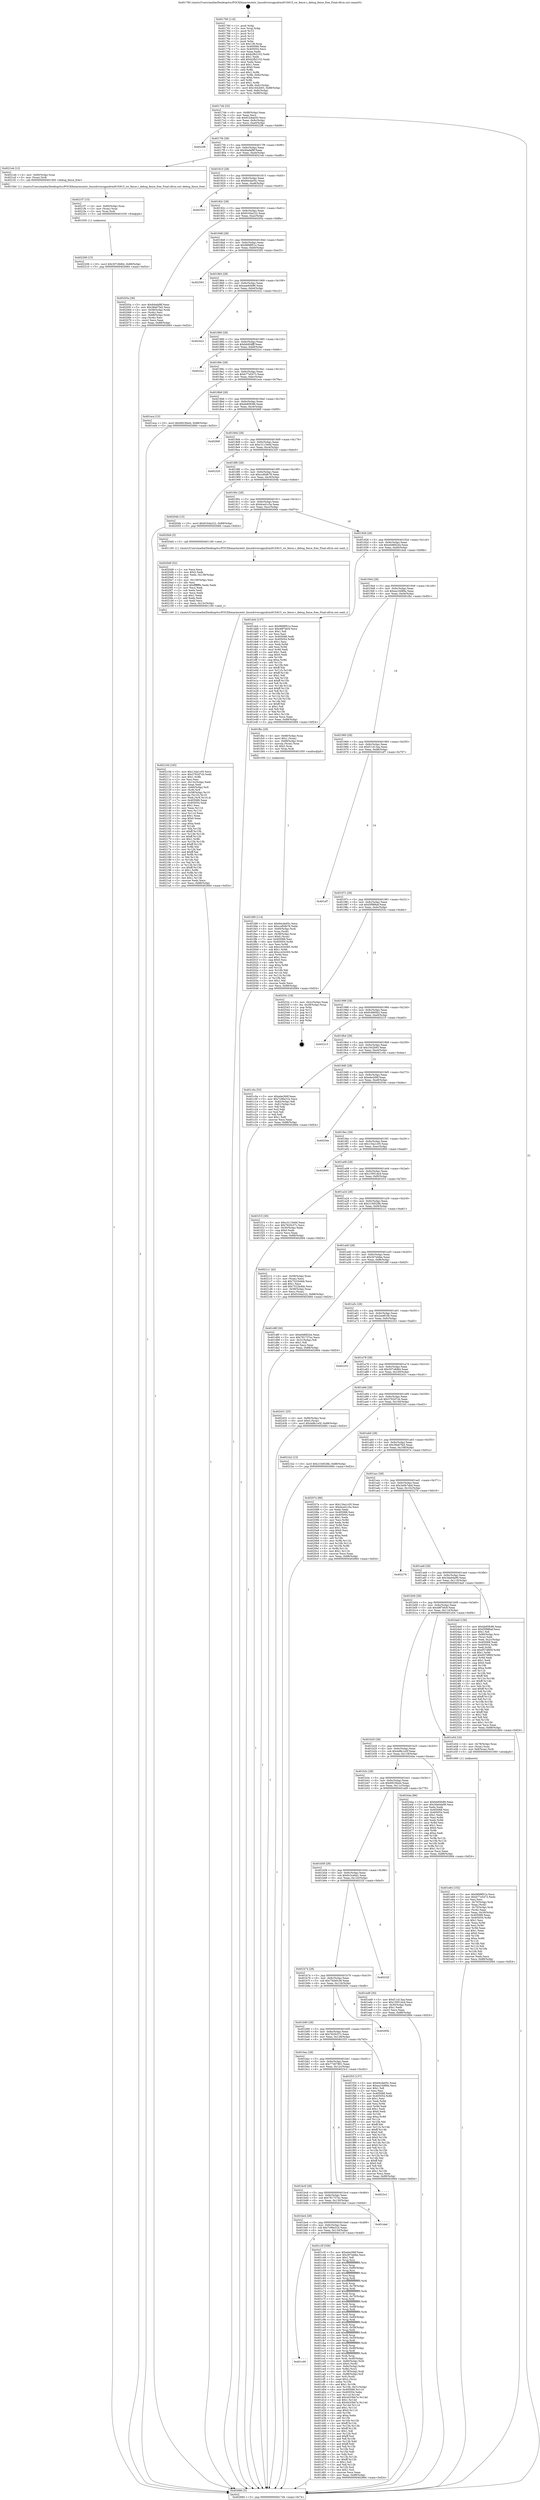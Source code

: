 digraph "0x401760" {
  label = "0x401760 (/mnt/c/Users/mathe/Desktop/tcc/POCII/binaries/extr_linuxdriversgpudrmi915i915_sw_fence.c_debug_fence_free_Final-ollvm.out::main(0))"
  labelloc = "t"
  node[shape=record]

  Entry [label="",width=0.3,height=0.3,shape=circle,fillcolor=black,style=filled]
  "0x4017d4" [label="{
     0x4017d4 [32]\l
     | [instrs]\l
     &nbsp;&nbsp;0x4017d4 \<+6\>: mov -0x88(%rbp),%eax\l
     &nbsp;&nbsp;0x4017da \<+2\>: mov %eax,%ecx\l
     &nbsp;&nbsp;0x4017dc \<+6\>: sub $0x81b4ab50,%ecx\l
     &nbsp;&nbsp;0x4017e2 \<+6\>: mov %eax,-0x9c(%rbp)\l
     &nbsp;&nbsp;0x4017e8 \<+6\>: mov %ecx,-0xa0(%rbp)\l
     &nbsp;&nbsp;0x4017ee \<+6\>: je 00000000004022f6 \<main+0xb96\>\l
  }"]
  "0x4022f6" [label="{
     0x4022f6\l
  }", style=dashed]
  "0x4017f4" [label="{
     0x4017f4 [28]\l
     | [instrs]\l
     &nbsp;&nbsp;0x4017f4 \<+5\>: jmp 00000000004017f9 \<main+0x99\>\l
     &nbsp;&nbsp;0x4017f9 \<+6\>: mov -0x9c(%rbp),%eax\l
     &nbsp;&nbsp;0x4017ff \<+5\>: sub $0x84afaf8f,%eax\l
     &nbsp;&nbsp;0x401804 \<+6\>: mov %eax,-0xa4(%rbp)\l
     &nbsp;&nbsp;0x40180a \<+6\>: je 00000000004021eb \<main+0xa8b\>\l
  }"]
  Exit [label="",width=0.3,height=0.3,shape=circle,fillcolor=black,style=filled,peripheries=2]
  "0x4021eb" [label="{
     0x4021eb [12]\l
     | [instrs]\l
     &nbsp;&nbsp;0x4021eb \<+4\>: mov -0x60(%rbp),%rax\l
     &nbsp;&nbsp;0x4021ef \<+3\>: mov (%rax),%rdi\l
     &nbsp;&nbsp;0x4021f2 \<+5\>: call 00000000004015b0 \<debug_fence_free\>\l
     | [calls]\l
     &nbsp;&nbsp;0x4015b0 \{1\} (/mnt/c/Users/mathe/Desktop/tcc/POCII/binaries/extr_linuxdriversgpudrmi915i915_sw_fence.c_debug_fence_free_Final-ollvm.out::debug_fence_free)\l
  }"]
  "0x401810" [label="{
     0x401810 [28]\l
     | [instrs]\l
     &nbsp;&nbsp;0x401810 \<+5\>: jmp 0000000000401815 \<main+0xb5\>\l
     &nbsp;&nbsp;0x401815 \<+6\>: mov -0x9c(%rbp),%eax\l
     &nbsp;&nbsp;0x40181b \<+5\>: sub $0x84cde05c,%eax\l
     &nbsp;&nbsp;0x401820 \<+6\>: mov %eax,-0xa8(%rbp)\l
     &nbsp;&nbsp;0x401826 \<+6\>: je 00000000004025c3 \<main+0xe63\>\l
  }"]
  "0x402206" [label="{
     0x402206 [15]\l
     | [instrs]\l
     &nbsp;&nbsp;0x402206 \<+10\>: movl $0x307c8d64,-0x88(%rbp)\l
     &nbsp;&nbsp;0x402210 \<+5\>: jmp 0000000000402684 \<main+0xf24\>\l
  }"]
  "0x4025c3" [label="{
     0x4025c3\l
  }", style=dashed]
  "0x40182c" [label="{
     0x40182c [28]\l
     | [instrs]\l
     &nbsp;&nbsp;0x40182c \<+5\>: jmp 0000000000401831 \<main+0xd1\>\l
     &nbsp;&nbsp;0x401831 \<+6\>: mov -0x9c(%rbp),%eax\l
     &nbsp;&nbsp;0x401837 \<+5\>: sub $0x9164a222,%eax\l
     &nbsp;&nbsp;0x40183c \<+6\>: mov %eax,-0xac(%rbp)\l
     &nbsp;&nbsp;0x401842 \<+6\>: je 000000000040205a \<main+0x8fa\>\l
  }"]
  "0x4021f7" [label="{
     0x4021f7 [15]\l
     | [instrs]\l
     &nbsp;&nbsp;0x4021f7 \<+4\>: mov -0x60(%rbp),%rax\l
     &nbsp;&nbsp;0x4021fb \<+3\>: mov (%rax),%rax\l
     &nbsp;&nbsp;0x4021fe \<+3\>: mov %rax,%rdi\l
     &nbsp;&nbsp;0x402201 \<+5\>: call 0000000000401030 \<free@plt\>\l
     | [calls]\l
     &nbsp;&nbsp;0x401030 \{1\} (unknown)\l
  }"]
  "0x40205a" [label="{
     0x40205a [36]\l
     | [instrs]\l
     &nbsp;&nbsp;0x40205a \<+5\>: mov $0x84afaf8f,%eax\l
     &nbsp;&nbsp;0x40205f \<+5\>: mov $0x38a67fa5,%ecx\l
     &nbsp;&nbsp;0x402064 \<+4\>: mov -0x58(%rbp),%rdx\l
     &nbsp;&nbsp;0x402068 \<+2\>: mov (%rdx),%esi\l
     &nbsp;&nbsp;0x40206a \<+4\>: mov -0x68(%rbp),%rdx\l
     &nbsp;&nbsp;0x40206e \<+2\>: cmp (%rdx),%esi\l
     &nbsp;&nbsp;0x402070 \<+3\>: cmovl %ecx,%eax\l
     &nbsp;&nbsp;0x402073 \<+6\>: mov %eax,-0x88(%rbp)\l
     &nbsp;&nbsp;0x402079 \<+5\>: jmp 0000000000402684 \<main+0xf24\>\l
  }"]
  "0x401848" [label="{
     0x401848 [28]\l
     | [instrs]\l
     &nbsp;&nbsp;0x401848 \<+5\>: jmp 000000000040184d \<main+0xed\>\l
     &nbsp;&nbsp;0x40184d \<+6\>: mov -0x9c(%rbp),%eax\l
     &nbsp;&nbsp;0x401853 \<+5\>: sub $0x9698f51e,%eax\l
     &nbsp;&nbsp;0x401858 \<+6\>: mov %eax,-0xb0(%rbp)\l
     &nbsp;&nbsp;0x40185e \<+6\>: je 0000000000402593 \<main+0xe33\>\l
  }"]
  "0x40210d" [label="{
     0x40210d [165]\l
     | [instrs]\l
     &nbsp;&nbsp;0x40210d \<+5\>: mov $0x134a1c05,%ecx\l
     &nbsp;&nbsp;0x402112 \<+5\>: mov $0x3762d7cb,%edx\l
     &nbsp;&nbsp;0x402117 \<+3\>: mov $0x1,%r8b\l
     &nbsp;&nbsp;0x40211a \<+2\>: xor %esi,%esi\l
     &nbsp;&nbsp;0x40211c \<+6\>: mov -0x13c(%rbp),%edi\l
     &nbsp;&nbsp;0x402122 \<+3\>: imul %eax,%edi\l
     &nbsp;&nbsp;0x402125 \<+4\>: mov -0x60(%rbp),%r9\l
     &nbsp;&nbsp;0x402129 \<+3\>: mov (%r9),%r9\l
     &nbsp;&nbsp;0x40212c \<+4\>: mov -0x58(%rbp),%r10\l
     &nbsp;&nbsp;0x402130 \<+3\>: movslq (%r10),%r10\l
     &nbsp;&nbsp;0x402133 \<+4\>: mov %edi,(%r9,%r10,4)\l
     &nbsp;&nbsp;0x402137 \<+7\>: mov 0x405068,%eax\l
     &nbsp;&nbsp;0x40213e \<+7\>: mov 0x405054,%edi\l
     &nbsp;&nbsp;0x402145 \<+3\>: sub $0x1,%esi\l
     &nbsp;&nbsp;0x402148 \<+3\>: mov %eax,%r11d\l
     &nbsp;&nbsp;0x40214b \<+3\>: add %esi,%r11d\l
     &nbsp;&nbsp;0x40214e \<+4\>: imul %r11d,%eax\l
     &nbsp;&nbsp;0x402152 \<+3\>: and $0x1,%eax\l
     &nbsp;&nbsp;0x402155 \<+3\>: cmp $0x0,%eax\l
     &nbsp;&nbsp;0x402158 \<+3\>: sete %bl\l
     &nbsp;&nbsp;0x40215b \<+3\>: cmp $0xa,%edi\l
     &nbsp;&nbsp;0x40215e \<+4\>: setl %r14b\l
     &nbsp;&nbsp;0x402162 \<+3\>: mov %bl,%r15b\l
     &nbsp;&nbsp;0x402165 \<+4\>: xor $0xff,%r15b\l
     &nbsp;&nbsp;0x402169 \<+3\>: mov %r14b,%r12b\l
     &nbsp;&nbsp;0x40216c \<+4\>: xor $0xff,%r12b\l
     &nbsp;&nbsp;0x402170 \<+4\>: xor $0x1,%r8b\l
     &nbsp;&nbsp;0x402174 \<+3\>: mov %r15b,%r13b\l
     &nbsp;&nbsp;0x402177 \<+4\>: and $0xff,%r13b\l
     &nbsp;&nbsp;0x40217b \<+3\>: and %r8b,%bl\l
     &nbsp;&nbsp;0x40217e \<+3\>: mov %r12b,%al\l
     &nbsp;&nbsp;0x402181 \<+2\>: and $0xff,%al\l
     &nbsp;&nbsp;0x402183 \<+3\>: and %r8b,%r14b\l
     &nbsp;&nbsp;0x402186 \<+3\>: or %bl,%r13b\l
     &nbsp;&nbsp;0x402189 \<+3\>: or %r14b,%al\l
     &nbsp;&nbsp;0x40218c \<+3\>: xor %al,%r13b\l
     &nbsp;&nbsp;0x40218f \<+3\>: or %r12b,%r15b\l
     &nbsp;&nbsp;0x402192 \<+4\>: xor $0xff,%r15b\l
     &nbsp;&nbsp;0x402196 \<+4\>: or $0x1,%r8b\l
     &nbsp;&nbsp;0x40219a \<+3\>: and %r8b,%r15b\l
     &nbsp;&nbsp;0x40219d \<+3\>: or %r15b,%r13b\l
     &nbsp;&nbsp;0x4021a0 \<+4\>: test $0x1,%r13b\l
     &nbsp;&nbsp;0x4021a4 \<+3\>: cmovne %edx,%ecx\l
     &nbsp;&nbsp;0x4021a7 \<+6\>: mov %ecx,-0x88(%rbp)\l
     &nbsp;&nbsp;0x4021ad \<+5\>: jmp 0000000000402684 \<main+0xf24\>\l
  }"]
  "0x402593" [label="{
     0x402593\l
  }", style=dashed]
  "0x401864" [label="{
     0x401864 [28]\l
     | [instrs]\l
     &nbsp;&nbsp;0x401864 \<+5\>: jmp 0000000000401869 \<main+0x109\>\l
     &nbsp;&nbsp;0x401869 \<+6\>: mov -0x9c(%rbp),%eax\l
     &nbsp;&nbsp;0x40186f \<+5\>: sub $0xaae9d496,%eax\l
     &nbsp;&nbsp;0x401874 \<+6\>: mov %eax,-0xb4(%rbp)\l
     &nbsp;&nbsp;0x40187a \<+6\>: je 0000000000402422 \<main+0xcc2\>\l
  }"]
  "0x4020d9" [label="{
     0x4020d9 [52]\l
     | [instrs]\l
     &nbsp;&nbsp;0x4020d9 \<+2\>: xor %ecx,%ecx\l
     &nbsp;&nbsp;0x4020db \<+5\>: mov $0x2,%edx\l
     &nbsp;&nbsp;0x4020e0 \<+6\>: mov %edx,-0x138(%rbp)\l
     &nbsp;&nbsp;0x4020e6 \<+1\>: cltd\l
     &nbsp;&nbsp;0x4020e7 \<+6\>: mov -0x138(%rbp),%esi\l
     &nbsp;&nbsp;0x4020ed \<+2\>: idiv %esi\l
     &nbsp;&nbsp;0x4020ef \<+6\>: imul $0xfffffffe,%edx,%edx\l
     &nbsp;&nbsp;0x4020f5 \<+2\>: mov %ecx,%edi\l
     &nbsp;&nbsp;0x4020f7 \<+2\>: sub %edx,%edi\l
     &nbsp;&nbsp;0x4020f9 \<+2\>: mov %ecx,%edx\l
     &nbsp;&nbsp;0x4020fb \<+3\>: sub $0x1,%edx\l
     &nbsp;&nbsp;0x4020fe \<+2\>: add %edx,%edi\l
     &nbsp;&nbsp;0x402100 \<+2\>: sub %edi,%ecx\l
     &nbsp;&nbsp;0x402102 \<+6\>: mov %ecx,-0x13c(%rbp)\l
     &nbsp;&nbsp;0x402108 \<+5\>: call 0000000000401160 \<next_i\>\l
     | [calls]\l
     &nbsp;&nbsp;0x401160 \{1\} (/mnt/c/Users/mathe/Desktop/tcc/POCII/binaries/extr_linuxdriversgpudrmi915i915_sw_fence.c_debug_fence_free_Final-ollvm.out::next_i)\l
  }"]
  "0x402422" [label="{
     0x402422\l
  }", style=dashed]
  "0x401880" [label="{
     0x401880 [28]\l
     | [instrs]\l
     &nbsp;&nbsp;0x401880 \<+5\>: jmp 0000000000401885 \<main+0x125\>\l
     &nbsp;&nbsp;0x401885 \<+6\>: mov -0x9c(%rbp),%eax\l
     &nbsp;&nbsp;0x40188b \<+5\>: sub $0xb6d04fff,%eax\l
     &nbsp;&nbsp;0x401890 \<+6\>: mov %eax,-0xb8(%rbp)\l
     &nbsp;&nbsp;0x401896 \<+6\>: je 00000000004022cc \<main+0xb6c\>\l
  }"]
  "0x401fd9" [label="{
     0x401fd9 [114]\l
     | [instrs]\l
     &nbsp;&nbsp;0x401fd9 \<+5\>: mov $0x84cde05c,%ecx\l
     &nbsp;&nbsp;0x401fde \<+5\>: mov $0xccd0db78,%edx\l
     &nbsp;&nbsp;0x401fe3 \<+4\>: mov -0x60(%rbp),%rdi\l
     &nbsp;&nbsp;0x401fe7 \<+3\>: mov %rax,(%rdi)\l
     &nbsp;&nbsp;0x401fea \<+4\>: mov -0x58(%rbp),%rax\l
     &nbsp;&nbsp;0x401fee \<+6\>: movl $0x0,(%rax)\l
     &nbsp;&nbsp;0x401ff4 \<+7\>: mov 0x405068,%esi\l
     &nbsp;&nbsp;0x401ffb \<+8\>: mov 0x405054,%r8d\l
     &nbsp;&nbsp;0x402003 \<+3\>: mov %esi,%r9d\l
     &nbsp;&nbsp;0x402006 \<+7\>: sub $0xcc434365,%r9d\l
     &nbsp;&nbsp;0x40200d \<+4\>: sub $0x1,%r9d\l
     &nbsp;&nbsp;0x402011 \<+7\>: add $0xcc434365,%r9d\l
     &nbsp;&nbsp;0x402018 \<+4\>: imul %r9d,%esi\l
     &nbsp;&nbsp;0x40201c \<+3\>: and $0x1,%esi\l
     &nbsp;&nbsp;0x40201f \<+3\>: cmp $0x0,%esi\l
     &nbsp;&nbsp;0x402022 \<+4\>: sete %r10b\l
     &nbsp;&nbsp;0x402026 \<+4\>: cmp $0xa,%r8d\l
     &nbsp;&nbsp;0x40202a \<+4\>: setl %r11b\l
     &nbsp;&nbsp;0x40202e \<+3\>: mov %r10b,%bl\l
     &nbsp;&nbsp;0x402031 \<+3\>: and %r11b,%bl\l
     &nbsp;&nbsp;0x402034 \<+3\>: xor %r11b,%r10b\l
     &nbsp;&nbsp;0x402037 \<+3\>: or %r10b,%bl\l
     &nbsp;&nbsp;0x40203a \<+3\>: test $0x1,%bl\l
     &nbsp;&nbsp;0x40203d \<+3\>: cmovne %edx,%ecx\l
     &nbsp;&nbsp;0x402040 \<+6\>: mov %ecx,-0x88(%rbp)\l
     &nbsp;&nbsp;0x402046 \<+5\>: jmp 0000000000402684 \<main+0xf24\>\l
  }"]
  "0x4022cc" [label="{
     0x4022cc\l
  }", style=dashed]
  "0x40189c" [label="{
     0x40189c [28]\l
     | [instrs]\l
     &nbsp;&nbsp;0x40189c \<+5\>: jmp 00000000004018a1 \<main+0x141\>\l
     &nbsp;&nbsp;0x4018a1 \<+6\>: mov -0x9c(%rbp),%eax\l
     &nbsp;&nbsp;0x4018a7 \<+5\>: sub $0xb77e5473,%eax\l
     &nbsp;&nbsp;0x4018ac \<+6\>: mov %eax,-0xbc(%rbp)\l
     &nbsp;&nbsp;0x4018b2 \<+6\>: je 0000000000401eca \<main+0x76a\>\l
  }"]
  "0x401e64" [label="{
     0x401e64 [102]\l
     | [instrs]\l
     &nbsp;&nbsp;0x401e64 \<+5\>: mov $0x9698f51e,%ecx\l
     &nbsp;&nbsp;0x401e69 \<+5\>: mov $0xb77e5473,%edx\l
     &nbsp;&nbsp;0x401e6e \<+2\>: xor %esi,%esi\l
     &nbsp;&nbsp;0x401e70 \<+4\>: mov -0x70(%rbp),%rdi\l
     &nbsp;&nbsp;0x401e74 \<+2\>: mov %eax,(%rdi)\l
     &nbsp;&nbsp;0x401e76 \<+4\>: mov -0x70(%rbp),%rdi\l
     &nbsp;&nbsp;0x401e7a \<+2\>: mov (%rdi),%eax\l
     &nbsp;&nbsp;0x401e7c \<+3\>: mov %eax,-0x30(%rbp)\l
     &nbsp;&nbsp;0x401e7f \<+7\>: mov 0x405068,%eax\l
     &nbsp;&nbsp;0x401e86 \<+8\>: mov 0x405054,%r8d\l
     &nbsp;&nbsp;0x401e8e \<+3\>: sub $0x1,%esi\l
     &nbsp;&nbsp;0x401e91 \<+3\>: mov %eax,%r9d\l
     &nbsp;&nbsp;0x401e94 \<+3\>: add %esi,%r9d\l
     &nbsp;&nbsp;0x401e97 \<+4\>: imul %r9d,%eax\l
     &nbsp;&nbsp;0x401e9b \<+3\>: and $0x1,%eax\l
     &nbsp;&nbsp;0x401e9e \<+3\>: cmp $0x0,%eax\l
     &nbsp;&nbsp;0x401ea1 \<+4\>: sete %r10b\l
     &nbsp;&nbsp;0x401ea5 \<+4\>: cmp $0xa,%r8d\l
     &nbsp;&nbsp;0x401ea9 \<+4\>: setl %r11b\l
     &nbsp;&nbsp;0x401ead \<+3\>: mov %r10b,%bl\l
     &nbsp;&nbsp;0x401eb0 \<+3\>: and %r11b,%bl\l
     &nbsp;&nbsp;0x401eb3 \<+3\>: xor %r11b,%r10b\l
     &nbsp;&nbsp;0x401eb6 \<+3\>: or %r10b,%bl\l
     &nbsp;&nbsp;0x401eb9 \<+3\>: test $0x1,%bl\l
     &nbsp;&nbsp;0x401ebc \<+3\>: cmovne %edx,%ecx\l
     &nbsp;&nbsp;0x401ebf \<+6\>: mov %ecx,-0x88(%rbp)\l
     &nbsp;&nbsp;0x401ec5 \<+5\>: jmp 0000000000402684 \<main+0xf24\>\l
  }"]
  "0x401eca" [label="{
     0x401eca [15]\l
     | [instrs]\l
     &nbsp;&nbsp;0x401eca \<+10\>: movl $0x6923fa44,-0x88(%rbp)\l
     &nbsp;&nbsp;0x401ed4 \<+5\>: jmp 0000000000402684 \<main+0xf24\>\l
  }"]
  "0x4018b8" [label="{
     0x4018b8 [28]\l
     | [instrs]\l
     &nbsp;&nbsp;0x4018b8 \<+5\>: jmp 00000000004018bd \<main+0x15d\>\l
     &nbsp;&nbsp;0x4018bd \<+6\>: mov -0x9c(%rbp),%eax\l
     &nbsp;&nbsp;0x4018c3 \<+5\>: sub $0xbb85fc86,%eax\l
     &nbsp;&nbsp;0x4018c8 \<+6\>: mov %eax,-0xc0(%rbp)\l
     &nbsp;&nbsp;0x4018ce \<+6\>: je 000000000040266f \<main+0xf0f\>\l
  }"]
  "0x401c00" [label="{
     0x401c00\l
  }", style=dashed]
  "0x40266f" [label="{
     0x40266f\l
  }", style=dashed]
  "0x4018d4" [label="{
     0x4018d4 [28]\l
     | [instrs]\l
     &nbsp;&nbsp;0x4018d4 \<+5\>: jmp 00000000004018d9 \<main+0x179\>\l
     &nbsp;&nbsp;0x4018d9 \<+6\>: mov -0x9c(%rbp),%eax\l
     &nbsp;&nbsp;0x4018df \<+5\>: sub $0xc3115e0d,%eax\l
     &nbsp;&nbsp;0x4018e4 \<+6\>: mov %eax,-0xc4(%rbp)\l
     &nbsp;&nbsp;0x4018ea \<+6\>: je 0000000000402320 \<main+0xbc0\>\l
  }"]
  "0x401c3f" [label="{
     0x401c3f [336]\l
     | [instrs]\l
     &nbsp;&nbsp;0x401c3f \<+5\>: mov $0xebe266f,%eax\l
     &nbsp;&nbsp;0x401c44 \<+5\>: mov $0x267ebfee,%ecx\l
     &nbsp;&nbsp;0x401c49 \<+2\>: mov $0x1,%dl\l
     &nbsp;&nbsp;0x401c4b \<+3\>: mov %rsp,%rsi\l
     &nbsp;&nbsp;0x401c4e \<+4\>: add $0xfffffffffffffff0,%rsi\l
     &nbsp;&nbsp;0x401c52 \<+3\>: mov %rsi,%rsp\l
     &nbsp;&nbsp;0x401c55 \<+4\>: mov %rsi,-0x80(%rbp)\l
     &nbsp;&nbsp;0x401c59 \<+3\>: mov %rsp,%rsi\l
     &nbsp;&nbsp;0x401c5c \<+4\>: add $0xfffffffffffffff0,%rsi\l
     &nbsp;&nbsp;0x401c60 \<+3\>: mov %rsi,%rsp\l
     &nbsp;&nbsp;0x401c63 \<+3\>: mov %rsp,%rdi\l
     &nbsp;&nbsp;0x401c66 \<+4\>: add $0xfffffffffffffff0,%rdi\l
     &nbsp;&nbsp;0x401c6a \<+3\>: mov %rdi,%rsp\l
     &nbsp;&nbsp;0x401c6d \<+4\>: mov %rdi,-0x78(%rbp)\l
     &nbsp;&nbsp;0x401c71 \<+3\>: mov %rsp,%rdi\l
     &nbsp;&nbsp;0x401c74 \<+4\>: add $0xfffffffffffffff0,%rdi\l
     &nbsp;&nbsp;0x401c78 \<+3\>: mov %rdi,%rsp\l
     &nbsp;&nbsp;0x401c7b \<+4\>: mov %rdi,-0x70(%rbp)\l
     &nbsp;&nbsp;0x401c7f \<+3\>: mov %rsp,%rdi\l
     &nbsp;&nbsp;0x401c82 \<+4\>: add $0xfffffffffffffff0,%rdi\l
     &nbsp;&nbsp;0x401c86 \<+3\>: mov %rdi,%rsp\l
     &nbsp;&nbsp;0x401c89 \<+4\>: mov %rdi,-0x68(%rbp)\l
     &nbsp;&nbsp;0x401c8d \<+3\>: mov %rsp,%rdi\l
     &nbsp;&nbsp;0x401c90 \<+4\>: add $0xfffffffffffffff0,%rdi\l
     &nbsp;&nbsp;0x401c94 \<+3\>: mov %rdi,%rsp\l
     &nbsp;&nbsp;0x401c97 \<+4\>: mov %rdi,-0x60(%rbp)\l
     &nbsp;&nbsp;0x401c9b \<+3\>: mov %rsp,%rdi\l
     &nbsp;&nbsp;0x401c9e \<+4\>: add $0xfffffffffffffff0,%rdi\l
     &nbsp;&nbsp;0x401ca2 \<+3\>: mov %rdi,%rsp\l
     &nbsp;&nbsp;0x401ca5 \<+4\>: mov %rdi,-0x58(%rbp)\l
     &nbsp;&nbsp;0x401ca9 \<+3\>: mov %rsp,%rdi\l
     &nbsp;&nbsp;0x401cac \<+4\>: add $0xfffffffffffffff0,%rdi\l
     &nbsp;&nbsp;0x401cb0 \<+3\>: mov %rdi,%rsp\l
     &nbsp;&nbsp;0x401cb3 \<+4\>: mov %rdi,-0x50(%rbp)\l
     &nbsp;&nbsp;0x401cb7 \<+3\>: mov %rsp,%rdi\l
     &nbsp;&nbsp;0x401cba \<+4\>: add $0xfffffffffffffff0,%rdi\l
     &nbsp;&nbsp;0x401cbe \<+3\>: mov %rdi,%rsp\l
     &nbsp;&nbsp;0x401cc1 \<+4\>: mov %rdi,-0x48(%rbp)\l
     &nbsp;&nbsp;0x401cc5 \<+3\>: mov %rsp,%rdi\l
     &nbsp;&nbsp;0x401cc8 \<+4\>: add $0xfffffffffffffff0,%rdi\l
     &nbsp;&nbsp;0x401ccc \<+3\>: mov %rdi,%rsp\l
     &nbsp;&nbsp;0x401ccf \<+4\>: mov %rdi,-0x40(%rbp)\l
     &nbsp;&nbsp;0x401cd3 \<+4\>: mov -0x80(%rbp),%rdi\l
     &nbsp;&nbsp;0x401cd7 \<+6\>: movl $0x0,(%rdi)\l
     &nbsp;&nbsp;0x401cdd \<+7\>: mov -0x8c(%rbp),%r8d\l
     &nbsp;&nbsp;0x401ce4 \<+3\>: mov %r8d,(%rsi)\l
     &nbsp;&nbsp;0x401ce7 \<+4\>: mov -0x78(%rbp),%rdi\l
     &nbsp;&nbsp;0x401ceb \<+7\>: mov -0x98(%rbp),%r9\l
     &nbsp;&nbsp;0x401cf2 \<+3\>: mov %r9,(%rdi)\l
     &nbsp;&nbsp;0x401cf5 \<+3\>: cmpl $0x2,(%rsi)\l
     &nbsp;&nbsp;0x401cf8 \<+4\>: setne %r10b\l
     &nbsp;&nbsp;0x401cfc \<+4\>: and $0x1,%r10b\l
     &nbsp;&nbsp;0x401d00 \<+4\>: mov %r10b,-0x31(%rbp)\l
     &nbsp;&nbsp;0x401d04 \<+8\>: mov 0x405068,%r11d\l
     &nbsp;&nbsp;0x401d0c \<+7\>: mov 0x405054,%ebx\l
     &nbsp;&nbsp;0x401d13 \<+3\>: mov %r11d,%r14d\l
     &nbsp;&nbsp;0x401d16 \<+7\>: add $0x4433bb7e,%r14d\l
     &nbsp;&nbsp;0x401d1d \<+4\>: sub $0x1,%r14d\l
     &nbsp;&nbsp;0x401d21 \<+7\>: sub $0x4433bb7e,%r14d\l
     &nbsp;&nbsp;0x401d28 \<+4\>: imul %r14d,%r11d\l
     &nbsp;&nbsp;0x401d2c \<+4\>: and $0x1,%r11d\l
     &nbsp;&nbsp;0x401d30 \<+4\>: cmp $0x0,%r11d\l
     &nbsp;&nbsp;0x401d34 \<+4\>: sete %r10b\l
     &nbsp;&nbsp;0x401d38 \<+3\>: cmp $0xa,%ebx\l
     &nbsp;&nbsp;0x401d3b \<+4\>: setl %r15b\l
     &nbsp;&nbsp;0x401d3f \<+3\>: mov %r10b,%r12b\l
     &nbsp;&nbsp;0x401d42 \<+4\>: xor $0xff,%r12b\l
     &nbsp;&nbsp;0x401d46 \<+3\>: mov %r15b,%r13b\l
     &nbsp;&nbsp;0x401d49 \<+4\>: xor $0xff,%r13b\l
     &nbsp;&nbsp;0x401d4d \<+3\>: xor $0x1,%dl\l
     &nbsp;&nbsp;0x401d50 \<+3\>: mov %r12b,%sil\l
     &nbsp;&nbsp;0x401d53 \<+4\>: and $0xff,%sil\l
     &nbsp;&nbsp;0x401d57 \<+3\>: and %dl,%r10b\l
     &nbsp;&nbsp;0x401d5a \<+3\>: mov %r13b,%dil\l
     &nbsp;&nbsp;0x401d5d \<+4\>: and $0xff,%dil\l
     &nbsp;&nbsp;0x401d61 \<+3\>: and %dl,%r15b\l
     &nbsp;&nbsp;0x401d64 \<+3\>: or %r10b,%sil\l
     &nbsp;&nbsp;0x401d67 \<+3\>: or %r15b,%dil\l
     &nbsp;&nbsp;0x401d6a \<+3\>: xor %dil,%sil\l
     &nbsp;&nbsp;0x401d6d \<+3\>: or %r13b,%r12b\l
     &nbsp;&nbsp;0x401d70 \<+4\>: xor $0xff,%r12b\l
     &nbsp;&nbsp;0x401d74 \<+3\>: or $0x1,%dl\l
     &nbsp;&nbsp;0x401d77 \<+3\>: and %dl,%r12b\l
     &nbsp;&nbsp;0x401d7a \<+3\>: or %r12b,%sil\l
     &nbsp;&nbsp;0x401d7d \<+4\>: test $0x1,%sil\l
     &nbsp;&nbsp;0x401d81 \<+3\>: cmovne %ecx,%eax\l
     &nbsp;&nbsp;0x401d84 \<+6\>: mov %eax,-0x88(%rbp)\l
     &nbsp;&nbsp;0x401d8a \<+5\>: jmp 0000000000402684 \<main+0xf24\>\l
  }"]
  "0x402320" [label="{
     0x402320\l
  }", style=dashed]
  "0x4018f0" [label="{
     0x4018f0 [28]\l
     | [instrs]\l
     &nbsp;&nbsp;0x4018f0 \<+5\>: jmp 00000000004018f5 \<main+0x195\>\l
     &nbsp;&nbsp;0x4018f5 \<+6\>: mov -0x9c(%rbp),%eax\l
     &nbsp;&nbsp;0x4018fb \<+5\>: sub $0xccd0db78,%eax\l
     &nbsp;&nbsp;0x401900 \<+6\>: mov %eax,-0xc8(%rbp)\l
     &nbsp;&nbsp;0x401906 \<+6\>: je 000000000040204b \<main+0x8eb\>\l
  }"]
  "0x401be4" [label="{
     0x401be4 [28]\l
     | [instrs]\l
     &nbsp;&nbsp;0x401be4 \<+5\>: jmp 0000000000401be9 \<main+0x489\>\l
     &nbsp;&nbsp;0x401be9 \<+6\>: mov -0x9c(%rbp),%eax\l
     &nbsp;&nbsp;0x401bef \<+5\>: sub $0x7c96e31b,%eax\l
     &nbsp;&nbsp;0x401bf4 \<+6\>: mov %eax,-0x134(%rbp)\l
     &nbsp;&nbsp;0x401bfa \<+6\>: je 0000000000401c3f \<main+0x4df\>\l
  }"]
  "0x40204b" [label="{
     0x40204b [15]\l
     | [instrs]\l
     &nbsp;&nbsp;0x40204b \<+10\>: movl $0x9164a222,-0x88(%rbp)\l
     &nbsp;&nbsp;0x402055 \<+5\>: jmp 0000000000402684 \<main+0xf24\>\l
  }"]
  "0x40190c" [label="{
     0x40190c [28]\l
     | [instrs]\l
     &nbsp;&nbsp;0x40190c \<+5\>: jmp 0000000000401911 \<main+0x1b1\>\l
     &nbsp;&nbsp;0x401911 \<+6\>: mov -0x9c(%rbp),%eax\l
     &nbsp;&nbsp;0x401917 \<+5\>: sub $0xdca41c5a,%eax\l
     &nbsp;&nbsp;0x40191c \<+6\>: mov %eax,-0xcc(%rbp)\l
     &nbsp;&nbsp;0x401922 \<+6\>: je 00000000004020d4 \<main+0x974\>\l
  }"]
  "0x401dad" [label="{
     0x401dad\l
  }", style=dashed]
  "0x4020d4" [label="{
     0x4020d4 [5]\l
     | [instrs]\l
     &nbsp;&nbsp;0x4020d4 \<+5\>: call 0000000000401160 \<next_i\>\l
     | [calls]\l
     &nbsp;&nbsp;0x401160 \{1\} (/mnt/c/Users/mathe/Desktop/tcc/POCII/binaries/extr_linuxdriversgpudrmi915i915_sw_fence.c_debug_fence_free_Final-ollvm.out::next_i)\l
  }"]
  "0x401928" [label="{
     0x401928 [28]\l
     | [instrs]\l
     &nbsp;&nbsp;0x401928 \<+5\>: jmp 000000000040192d \<main+0x1cd\>\l
     &nbsp;&nbsp;0x40192d \<+6\>: mov -0x9c(%rbp),%eax\l
     &nbsp;&nbsp;0x401933 \<+5\>: sub $0xe0d68244,%eax\l
     &nbsp;&nbsp;0x401938 \<+6\>: mov %eax,-0xd0(%rbp)\l
     &nbsp;&nbsp;0x40193e \<+6\>: je 0000000000401dcb \<main+0x66b\>\l
  }"]
  "0x401bc8" [label="{
     0x401bc8 [28]\l
     | [instrs]\l
     &nbsp;&nbsp;0x401bc8 \<+5\>: jmp 0000000000401bcd \<main+0x46d\>\l
     &nbsp;&nbsp;0x401bcd \<+6\>: mov -0x9c(%rbp),%eax\l
     &nbsp;&nbsp;0x401bd3 \<+5\>: sub $0x781737ec,%eax\l
     &nbsp;&nbsp;0x401bd8 \<+6\>: mov %eax,-0x130(%rbp)\l
     &nbsp;&nbsp;0x401bde \<+6\>: je 0000000000401dad \<main+0x64d\>\l
  }"]
  "0x401dcb" [label="{
     0x401dcb [137]\l
     | [instrs]\l
     &nbsp;&nbsp;0x401dcb \<+5\>: mov $0x9698f51e,%eax\l
     &nbsp;&nbsp;0x401dd0 \<+5\>: mov $0x48f7efc9,%ecx\l
     &nbsp;&nbsp;0x401dd5 \<+2\>: mov $0x1,%dl\l
     &nbsp;&nbsp;0x401dd7 \<+2\>: xor %esi,%esi\l
     &nbsp;&nbsp;0x401dd9 \<+7\>: mov 0x405068,%edi\l
     &nbsp;&nbsp;0x401de0 \<+8\>: mov 0x405054,%r8d\l
     &nbsp;&nbsp;0x401de8 \<+3\>: sub $0x1,%esi\l
     &nbsp;&nbsp;0x401deb \<+3\>: mov %edi,%r9d\l
     &nbsp;&nbsp;0x401dee \<+3\>: add %esi,%r9d\l
     &nbsp;&nbsp;0x401df1 \<+4\>: imul %r9d,%edi\l
     &nbsp;&nbsp;0x401df5 \<+3\>: and $0x1,%edi\l
     &nbsp;&nbsp;0x401df8 \<+3\>: cmp $0x0,%edi\l
     &nbsp;&nbsp;0x401dfb \<+4\>: sete %r10b\l
     &nbsp;&nbsp;0x401dff \<+4\>: cmp $0xa,%r8d\l
     &nbsp;&nbsp;0x401e03 \<+4\>: setl %r11b\l
     &nbsp;&nbsp;0x401e07 \<+3\>: mov %r10b,%bl\l
     &nbsp;&nbsp;0x401e0a \<+3\>: xor $0xff,%bl\l
     &nbsp;&nbsp;0x401e0d \<+3\>: mov %r11b,%r14b\l
     &nbsp;&nbsp;0x401e10 \<+4\>: xor $0xff,%r14b\l
     &nbsp;&nbsp;0x401e14 \<+3\>: xor $0x1,%dl\l
     &nbsp;&nbsp;0x401e17 \<+3\>: mov %bl,%r15b\l
     &nbsp;&nbsp;0x401e1a \<+4\>: and $0xff,%r15b\l
     &nbsp;&nbsp;0x401e1e \<+3\>: and %dl,%r10b\l
     &nbsp;&nbsp;0x401e21 \<+3\>: mov %r14b,%r12b\l
     &nbsp;&nbsp;0x401e24 \<+4\>: and $0xff,%r12b\l
     &nbsp;&nbsp;0x401e28 \<+3\>: and %dl,%r11b\l
     &nbsp;&nbsp;0x401e2b \<+3\>: or %r10b,%r15b\l
     &nbsp;&nbsp;0x401e2e \<+3\>: or %r11b,%r12b\l
     &nbsp;&nbsp;0x401e31 \<+3\>: xor %r12b,%r15b\l
     &nbsp;&nbsp;0x401e34 \<+3\>: or %r14b,%bl\l
     &nbsp;&nbsp;0x401e37 \<+3\>: xor $0xff,%bl\l
     &nbsp;&nbsp;0x401e3a \<+3\>: or $0x1,%dl\l
     &nbsp;&nbsp;0x401e3d \<+2\>: and %dl,%bl\l
     &nbsp;&nbsp;0x401e3f \<+3\>: or %bl,%r15b\l
     &nbsp;&nbsp;0x401e42 \<+4\>: test $0x1,%r15b\l
     &nbsp;&nbsp;0x401e46 \<+3\>: cmovne %ecx,%eax\l
     &nbsp;&nbsp;0x401e49 \<+6\>: mov %eax,-0x88(%rbp)\l
     &nbsp;&nbsp;0x401e4f \<+5\>: jmp 0000000000402684 \<main+0xf24\>\l
  }"]
  "0x401944" [label="{
     0x401944 [28]\l
     | [instrs]\l
     &nbsp;&nbsp;0x401944 \<+5\>: jmp 0000000000401949 \<main+0x1e9\>\l
     &nbsp;&nbsp;0x401949 \<+6\>: mov -0x9c(%rbp),%eax\l
     &nbsp;&nbsp;0x40194f \<+5\>: sub $0xea10d89a,%eax\l
     &nbsp;&nbsp;0x401954 \<+6\>: mov %eax,-0xd4(%rbp)\l
     &nbsp;&nbsp;0x40195a \<+6\>: je 0000000000401fbc \<main+0x85c\>\l
  }"]
  "0x4023c2" [label="{
     0x4023c2\l
  }", style=dashed]
  "0x401fbc" [label="{
     0x401fbc [29]\l
     | [instrs]\l
     &nbsp;&nbsp;0x401fbc \<+4\>: mov -0x68(%rbp),%rax\l
     &nbsp;&nbsp;0x401fc0 \<+6\>: movl $0x1,(%rax)\l
     &nbsp;&nbsp;0x401fc6 \<+4\>: mov -0x68(%rbp),%rax\l
     &nbsp;&nbsp;0x401fca \<+3\>: movslq (%rax),%rax\l
     &nbsp;&nbsp;0x401fcd \<+4\>: shl $0x2,%rax\l
     &nbsp;&nbsp;0x401fd1 \<+3\>: mov %rax,%rdi\l
     &nbsp;&nbsp;0x401fd4 \<+5\>: call 0000000000401050 \<malloc@plt\>\l
     | [calls]\l
     &nbsp;&nbsp;0x401050 \{1\} (unknown)\l
  }"]
  "0x401960" [label="{
     0x401960 [28]\l
     | [instrs]\l
     &nbsp;&nbsp;0x401960 \<+5\>: jmp 0000000000401965 \<main+0x205\>\l
     &nbsp;&nbsp;0x401965 \<+6\>: mov -0x9c(%rbp),%eax\l
     &nbsp;&nbsp;0x40196b \<+5\>: sub $0xf11d13aa,%eax\l
     &nbsp;&nbsp;0x401970 \<+6\>: mov %eax,-0xd8(%rbp)\l
     &nbsp;&nbsp;0x401976 \<+6\>: je 0000000000401ef7 \<main+0x797\>\l
  }"]
  "0x401bac" [label="{
     0x401bac [28]\l
     | [instrs]\l
     &nbsp;&nbsp;0x401bac \<+5\>: jmp 0000000000401bb1 \<main+0x451\>\l
     &nbsp;&nbsp;0x401bb1 \<+6\>: mov -0x9c(%rbp),%eax\l
     &nbsp;&nbsp;0x401bb7 \<+5\>: sub $0x77407801,%eax\l
     &nbsp;&nbsp;0x401bbc \<+6\>: mov %eax,-0x12c(%rbp)\l
     &nbsp;&nbsp;0x401bc2 \<+6\>: je 00000000004023c2 \<main+0xc62\>\l
  }"]
  "0x401ef7" [label="{
     0x401ef7\l
  }", style=dashed]
  "0x40197c" [label="{
     0x40197c [28]\l
     | [instrs]\l
     &nbsp;&nbsp;0x40197c \<+5\>: jmp 0000000000401981 \<main+0x221\>\l
     &nbsp;&nbsp;0x401981 \<+6\>: mov -0x9c(%rbp),%eax\l
     &nbsp;&nbsp;0x401987 \<+5\>: sub $0xf3f986af,%eax\l
     &nbsp;&nbsp;0x40198c \<+6\>: mov %eax,-0xdc(%rbp)\l
     &nbsp;&nbsp;0x401992 \<+6\>: je 000000000040253c \<main+0xddc\>\l
  }"]
  "0x401f33" [label="{
     0x401f33 [137]\l
     | [instrs]\l
     &nbsp;&nbsp;0x401f33 \<+5\>: mov $0x84cde05c,%eax\l
     &nbsp;&nbsp;0x401f38 \<+5\>: mov $0xea10d89a,%ecx\l
     &nbsp;&nbsp;0x401f3d \<+2\>: mov $0x1,%dl\l
     &nbsp;&nbsp;0x401f3f \<+2\>: xor %esi,%esi\l
     &nbsp;&nbsp;0x401f41 \<+7\>: mov 0x405068,%edi\l
     &nbsp;&nbsp;0x401f48 \<+8\>: mov 0x405054,%r8d\l
     &nbsp;&nbsp;0x401f50 \<+3\>: sub $0x1,%esi\l
     &nbsp;&nbsp;0x401f53 \<+3\>: mov %edi,%r9d\l
     &nbsp;&nbsp;0x401f56 \<+3\>: add %esi,%r9d\l
     &nbsp;&nbsp;0x401f59 \<+4\>: imul %r9d,%edi\l
     &nbsp;&nbsp;0x401f5d \<+3\>: and $0x1,%edi\l
     &nbsp;&nbsp;0x401f60 \<+3\>: cmp $0x0,%edi\l
     &nbsp;&nbsp;0x401f63 \<+4\>: sete %r10b\l
     &nbsp;&nbsp;0x401f67 \<+4\>: cmp $0xa,%r8d\l
     &nbsp;&nbsp;0x401f6b \<+4\>: setl %r11b\l
     &nbsp;&nbsp;0x401f6f \<+3\>: mov %r10b,%bl\l
     &nbsp;&nbsp;0x401f72 \<+3\>: xor $0xff,%bl\l
     &nbsp;&nbsp;0x401f75 \<+3\>: mov %r11b,%r14b\l
     &nbsp;&nbsp;0x401f78 \<+4\>: xor $0xff,%r14b\l
     &nbsp;&nbsp;0x401f7c \<+3\>: xor $0x0,%dl\l
     &nbsp;&nbsp;0x401f7f \<+3\>: mov %bl,%r15b\l
     &nbsp;&nbsp;0x401f82 \<+4\>: and $0x0,%r15b\l
     &nbsp;&nbsp;0x401f86 \<+3\>: and %dl,%r10b\l
     &nbsp;&nbsp;0x401f89 \<+3\>: mov %r14b,%r12b\l
     &nbsp;&nbsp;0x401f8c \<+4\>: and $0x0,%r12b\l
     &nbsp;&nbsp;0x401f90 \<+3\>: and %dl,%r11b\l
     &nbsp;&nbsp;0x401f93 \<+3\>: or %r10b,%r15b\l
     &nbsp;&nbsp;0x401f96 \<+3\>: or %r11b,%r12b\l
     &nbsp;&nbsp;0x401f99 \<+3\>: xor %r12b,%r15b\l
     &nbsp;&nbsp;0x401f9c \<+3\>: or %r14b,%bl\l
     &nbsp;&nbsp;0x401f9f \<+3\>: xor $0xff,%bl\l
     &nbsp;&nbsp;0x401fa2 \<+3\>: or $0x0,%dl\l
     &nbsp;&nbsp;0x401fa5 \<+2\>: and %dl,%bl\l
     &nbsp;&nbsp;0x401fa7 \<+3\>: or %bl,%r15b\l
     &nbsp;&nbsp;0x401faa \<+4\>: test $0x1,%r15b\l
     &nbsp;&nbsp;0x401fae \<+3\>: cmovne %ecx,%eax\l
     &nbsp;&nbsp;0x401fb1 \<+6\>: mov %eax,-0x88(%rbp)\l
     &nbsp;&nbsp;0x401fb7 \<+5\>: jmp 0000000000402684 \<main+0xf24\>\l
  }"]
  "0x40253c" [label="{
     0x40253c [18]\l
     | [instrs]\l
     &nbsp;&nbsp;0x40253c \<+3\>: mov -0x2c(%rbp),%eax\l
     &nbsp;&nbsp;0x40253f \<+4\>: lea -0x28(%rbp),%rsp\l
     &nbsp;&nbsp;0x402543 \<+1\>: pop %rbx\l
     &nbsp;&nbsp;0x402544 \<+2\>: pop %r12\l
     &nbsp;&nbsp;0x402546 \<+2\>: pop %r13\l
     &nbsp;&nbsp;0x402548 \<+2\>: pop %r14\l
     &nbsp;&nbsp;0x40254a \<+2\>: pop %r15\l
     &nbsp;&nbsp;0x40254c \<+1\>: pop %rbp\l
     &nbsp;&nbsp;0x40254d \<+1\>: ret\l
  }"]
  "0x401998" [label="{
     0x401998 [28]\l
     | [instrs]\l
     &nbsp;&nbsp;0x401998 \<+5\>: jmp 000000000040199d \<main+0x23d\>\l
     &nbsp;&nbsp;0x40199d \<+6\>: mov -0x9c(%rbp),%eax\l
     &nbsp;&nbsp;0x4019a3 \<+5\>: sub $0xfc4800b2,%eax\l
     &nbsp;&nbsp;0x4019a8 \<+6\>: mov %eax,-0xe0(%rbp)\l
     &nbsp;&nbsp;0x4019ae \<+6\>: je 0000000000402215 \<main+0xab5\>\l
  }"]
  "0x401b90" [label="{
     0x401b90 [28]\l
     | [instrs]\l
     &nbsp;&nbsp;0x401b90 \<+5\>: jmp 0000000000401b95 \<main+0x435\>\l
     &nbsp;&nbsp;0x401b95 \<+6\>: mov -0x9c(%rbp),%eax\l
     &nbsp;&nbsp;0x401b9b \<+5\>: sub $0x7620c57c,%eax\l
     &nbsp;&nbsp;0x401ba0 \<+6\>: mov %eax,-0x128(%rbp)\l
     &nbsp;&nbsp;0x401ba6 \<+6\>: je 0000000000401f33 \<main+0x7d3\>\l
  }"]
  "0x402215" [label="{
     0x402215\l
  }", style=dashed]
  "0x4019b4" [label="{
     0x4019b4 [28]\l
     | [instrs]\l
     &nbsp;&nbsp;0x4019b4 \<+5\>: jmp 00000000004019b9 \<main+0x259\>\l
     &nbsp;&nbsp;0x4019b9 \<+6\>: mov -0x9c(%rbp),%eax\l
     &nbsp;&nbsp;0x4019bf \<+5\>: sub $0x1642b93,%eax\l
     &nbsp;&nbsp;0x4019c4 \<+6\>: mov %eax,-0xe4(%rbp)\l
     &nbsp;&nbsp;0x4019ca \<+6\>: je 0000000000401c0a \<main+0x4aa\>\l
  }"]
  "0x40265b" [label="{
     0x40265b\l
  }", style=dashed]
  "0x401c0a" [label="{
     0x401c0a [53]\l
     | [instrs]\l
     &nbsp;&nbsp;0x401c0a \<+5\>: mov $0xebe266f,%eax\l
     &nbsp;&nbsp;0x401c0f \<+5\>: mov $0x7c96e31b,%ecx\l
     &nbsp;&nbsp;0x401c14 \<+6\>: mov -0x82(%rbp),%dl\l
     &nbsp;&nbsp;0x401c1a \<+7\>: mov -0x81(%rbp),%sil\l
     &nbsp;&nbsp;0x401c21 \<+3\>: mov %dl,%dil\l
     &nbsp;&nbsp;0x401c24 \<+3\>: and %sil,%dil\l
     &nbsp;&nbsp;0x401c27 \<+3\>: xor %sil,%dl\l
     &nbsp;&nbsp;0x401c2a \<+3\>: or %dl,%dil\l
     &nbsp;&nbsp;0x401c2d \<+4\>: test $0x1,%dil\l
     &nbsp;&nbsp;0x401c31 \<+3\>: cmovne %ecx,%eax\l
     &nbsp;&nbsp;0x401c34 \<+6\>: mov %eax,-0x88(%rbp)\l
     &nbsp;&nbsp;0x401c3a \<+5\>: jmp 0000000000402684 \<main+0xf24\>\l
  }"]
  "0x4019d0" [label="{
     0x4019d0 [28]\l
     | [instrs]\l
     &nbsp;&nbsp;0x4019d0 \<+5\>: jmp 00000000004019d5 \<main+0x275\>\l
     &nbsp;&nbsp;0x4019d5 \<+6\>: mov -0x9c(%rbp),%eax\l
     &nbsp;&nbsp;0x4019db \<+5\>: sub $0xebe266f,%eax\l
     &nbsp;&nbsp;0x4019e0 \<+6\>: mov %eax,-0xe8(%rbp)\l
     &nbsp;&nbsp;0x4019e6 \<+6\>: je 000000000040254e \<main+0xdee\>\l
  }"]
  "0x402684" [label="{
     0x402684 [5]\l
     | [instrs]\l
     &nbsp;&nbsp;0x402684 \<+5\>: jmp 00000000004017d4 \<main+0x74\>\l
  }"]
  "0x401760" [label="{
     0x401760 [116]\l
     | [instrs]\l
     &nbsp;&nbsp;0x401760 \<+1\>: push %rbp\l
     &nbsp;&nbsp;0x401761 \<+3\>: mov %rsp,%rbp\l
     &nbsp;&nbsp;0x401764 \<+2\>: push %r15\l
     &nbsp;&nbsp;0x401766 \<+2\>: push %r14\l
     &nbsp;&nbsp;0x401768 \<+2\>: push %r13\l
     &nbsp;&nbsp;0x40176a \<+2\>: push %r12\l
     &nbsp;&nbsp;0x40176c \<+1\>: push %rbx\l
     &nbsp;&nbsp;0x40176d \<+7\>: sub $0x138,%rsp\l
     &nbsp;&nbsp;0x401774 \<+7\>: mov 0x405068,%eax\l
     &nbsp;&nbsp;0x40177b \<+7\>: mov 0x405054,%ecx\l
     &nbsp;&nbsp;0x401782 \<+2\>: mov %eax,%edx\l
     &nbsp;&nbsp;0x401784 \<+6\>: sub $0xb2fb2102,%edx\l
     &nbsp;&nbsp;0x40178a \<+3\>: sub $0x1,%edx\l
     &nbsp;&nbsp;0x40178d \<+6\>: add $0xb2fb2102,%edx\l
     &nbsp;&nbsp;0x401793 \<+3\>: imul %edx,%eax\l
     &nbsp;&nbsp;0x401796 \<+3\>: and $0x1,%eax\l
     &nbsp;&nbsp;0x401799 \<+3\>: cmp $0x0,%eax\l
     &nbsp;&nbsp;0x40179c \<+4\>: sete %r8b\l
     &nbsp;&nbsp;0x4017a0 \<+4\>: and $0x1,%r8b\l
     &nbsp;&nbsp;0x4017a4 \<+7\>: mov %r8b,-0x82(%rbp)\l
     &nbsp;&nbsp;0x4017ab \<+3\>: cmp $0xa,%ecx\l
     &nbsp;&nbsp;0x4017ae \<+4\>: setl %r8b\l
     &nbsp;&nbsp;0x4017b2 \<+4\>: and $0x1,%r8b\l
     &nbsp;&nbsp;0x4017b6 \<+7\>: mov %r8b,-0x81(%rbp)\l
     &nbsp;&nbsp;0x4017bd \<+10\>: movl $0x1642b93,-0x88(%rbp)\l
     &nbsp;&nbsp;0x4017c7 \<+6\>: mov %edi,-0x8c(%rbp)\l
     &nbsp;&nbsp;0x4017cd \<+7\>: mov %rsi,-0x98(%rbp)\l
  }"]
  "0x401b74" [label="{
     0x401b74 [28]\l
     | [instrs]\l
     &nbsp;&nbsp;0x401b74 \<+5\>: jmp 0000000000401b79 \<main+0x419\>\l
     &nbsp;&nbsp;0x401b79 \<+6\>: mov -0x9c(%rbp),%eax\l
     &nbsp;&nbsp;0x401b7f \<+5\>: sub $0x75eb0c36,%eax\l
     &nbsp;&nbsp;0x401b84 \<+6\>: mov %eax,-0x124(%rbp)\l
     &nbsp;&nbsp;0x401b8a \<+6\>: je 000000000040265b \<main+0xefb\>\l
  }"]
  "0x40254e" [label="{
     0x40254e\l
  }", style=dashed]
  "0x4019ec" [label="{
     0x4019ec [28]\l
     | [instrs]\l
     &nbsp;&nbsp;0x4019ec \<+5\>: jmp 00000000004019f1 \<main+0x291\>\l
     &nbsp;&nbsp;0x4019f1 \<+6\>: mov -0x9c(%rbp),%eax\l
     &nbsp;&nbsp;0x4019f7 \<+5\>: sub $0x134a1c05,%eax\l
     &nbsp;&nbsp;0x4019fc \<+6\>: mov %eax,-0xec(%rbp)\l
     &nbsp;&nbsp;0x401a02 \<+6\>: je 0000000000402600 \<main+0xea0\>\l
  }"]
  "0x40232f" [label="{
     0x40232f\l
  }", style=dashed]
  "0x402600" [label="{
     0x402600\l
  }", style=dashed]
  "0x401a08" [label="{
     0x401a08 [28]\l
     | [instrs]\l
     &nbsp;&nbsp;0x401a08 \<+5\>: jmp 0000000000401a0d \<main+0x2ad\>\l
     &nbsp;&nbsp;0x401a0d \<+6\>: mov -0x9c(%rbp),%eax\l
     &nbsp;&nbsp;0x401a13 \<+5\>: sub $0x15951dcd,%eax\l
     &nbsp;&nbsp;0x401a18 \<+6\>: mov %eax,-0xf0(%rbp)\l
     &nbsp;&nbsp;0x401a1e \<+6\>: je 0000000000401f15 \<main+0x7b5\>\l
  }"]
  "0x401b58" [label="{
     0x401b58 [28]\l
     | [instrs]\l
     &nbsp;&nbsp;0x401b58 \<+5\>: jmp 0000000000401b5d \<main+0x3fd\>\l
     &nbsp;&nbsp;0x401b5d \<+6\>: mov -0x9c(%rbp),%eax\l
     &nbsp;&nbsp;0x401b63 \<+5\>: sub $0x6c3ce6d1,%eax\l
     &nbsp;&nbsp;0x401b68 \<+6\>: mov %eax,-0x120(%rbp)\l
     &nbsp;&nbsp;0x401b6e \<+6\>: je 000000000040232f \<main+0xbcf\>\l
  }"]
  "0x401f15" [label="{
     0x401f15 [30]\l
     | [instrs]\l
     &nbsp;&nbsp;0x401f15 \<+5\>: mov $0xc3115e0d,%eax\l
     &nbsp;&nbsp;0x401f1a \<+5\>: mov $0x7620c57c,%ecx\l
     &nbsp;&nbsp;0x401f1f \<+3\>: mov -0x30(%rbp),%edx\l
     &nbsp;&nbsp;0x401f22 \<+3\>: cmp $0x0,%edx\l
     &nbsp;&nbsp;0x401f25 \<+3\>: cmove %ecx,%eax\l
     &nbsp;&nbsp;0x401f28 \<+6\>: mov %eax,-0x88(%rbp)\l
     &nbsp;&nbsp;0x401f2e \<+5\>: jmp 0000000000402684 \<main+0xf24\>\l
  }"]
  "0x401a24" [label="{
     0x401a24 [28]\l
     | [instrs]\l
     &nbsp;&nbsp;0x401a24 \<+5\>: jmp 0000000000401a29 \<main+0x2c9\>\l
     &nbsp;&nbsp;0x401a29 \<+6\>: mov -0x9c(%rbp),%eax\l
     &nbsp;&nbsp;0x401a2f \<+5\>: sub $0x210d528b,%eax\l
     &nbsp;&nbsp;0x401a34 \<+6\>: mov %eax,-0xf4(%rbp)\l
     &nbsp;&nbsp;0x401a3a \<+6\>: je 00000000004021c1 \<main+0xa61\>\l
  }"]
  "0x401ed9" [label="{
     0x401ed9 [30]\l
     | [instrs]\l
     &nbsp;&nbsp;0x401ed9 \<+5\>: mov $0xf11d13aa,%eax\l
     &nbsp;&nbsp;0x401ede \<+5\>: mov $0x15951dcd,%ecx\l
     &nbsp;&nbsp;0x401ee3 \<+3\>: mov -0x30(%rbp),%edx\l
     &nbsp;&nbsp;0x401ee6 \<+3\>: cmp $0x1,%edx\l
     &nbsp;&nbsp;0x401ee9 \<+3\>: cmovl %ecx,%eax\l
     &nbsp;&nbsp;0x401eec \<+6\>: mov %eax,-0x88(%rbp)\l
     &nbsp;&nbsp;0x401ef2 \<+5\>: jmp 0000000000402684 \<main+0xf24\>\l
  }"]
  "0x4021c1" [label="{
     0x4021c1 [42]\l
     | [instrs]\l
     &nbsp;&nbsp;0x4021c1 \<+4\>: mov -0x58(%rbp),%rax\l
     &nbsp;&nbsp;0x4021c5 \<+2\>: mov (%rax),%ecx\l
     &nbsp;&nbsp;0x4021c7 \<+6\>: sub $0x7522b4bb,%ecx\l
     &nbsp;&nbsp;0x4021cd \<+3\>: add $0x1,%ecx\l
     &nbsp;&nbsp;0x4021d0 \<+6\>: add $0x7522b4bb,%ecx\l
     &nbsp;&nbsp;0x4021d6 \<+4\>: mov -0x58(%rbp),%rax\l
     &nbsp;&nbsp;0x4021da \<+2\>: mov %ecx,(%rax)\l
     &nbsp;&nbsp;0x4021dc \<+10\>: movl $0x9164a222,-0x88(%rbp)\l
     &nbsp;&nbsp;0x4021e6 \<+5\>: jmp 0000000000402684 \<main+0xf24\>\l
  }"]
  "0x401a40" [label="{
     0x401a40 [28]\l
     | [instrs]\l
     &nbsp;&nbsp;0x401a40 \<+5\>: jmp 0000000000401a45 \<main+0x2e5\>\l
     &nbsp;&nbsp;0x401a45 \<+6\>: mov -0x9c(%rbp),%eax\l
     &nbsp;&nbsp;0x401a4b \<+5\>: sub $0x267ebfee,%eax\l
     &nbsp;&nbsp;0x401a50 \<+6\>: mov %eax,-0xf8(%rbp)\l
     &nbsp;&nbsp;0x401a56 \<+6\>: je 0000000000401d8f \<main+0x62f\>\l
  }"]
  "0x401b3c" [label="{
     0x401b3c [28]\l
     | [instrs]\l
     &nbsp;&nbsp;0x401b3c \<+5\>: jmp 0000000000401b41 \<main+0x3e1\>\l
     &nbsp;&nbsp;0x401b41 \<+6\>: mov -0x9c(%rbp),%eax\l
     &nbsp;&nbsp;0x401b47 \<+5\>: sub $0x6923fa44,%eax\l
     &nbsp;&nbsp;0x401b4c \<+6\>: mov %eax,-0x11c(%rbp)\l
     &nbsp;&nbsp;0x401b52 \<+6\>: je 0000000000401ed9 \<main+0x779\>\l
  }"]
  "0x401d8f" [label="{
     0x401d8f [30]\l
     | [instrs]\l
     &nbsp;&nbsp;0x401d8f \<+5\>: mov $0xe0d68244,%eax\l
     &nbsp;&nbsp;0x401d94 \<+5\>: mov $0x781737ec,%ecx\l
     &nbsp;&nbsp;0x401d99 \<+3\>: mov -0x31(%rbp),%dl\l
     &nbsp;&nbsp;0x401d9c \<+3\>: test $0x1,%dl\l
     &nbsp;&nbsp;0x401d9f \<+3\>: cmovne %ecx,%eax\l
     &nbsp;&nbsp;0x401da2 \<+6\>: mov %eax,-0x88(%rbp)\l
     &nbsp;&nbsp;0x401da8 \<+5\>: jmp 0000000000402684 \<main+0xf24\>\l
  }"]
  "0x401a5c" [label="{
     0x401a5c [28]\l
     | [instrs]\l
     &nbsp;&nbsp;0x401a5c \<+5\>: jmp 0000000000401a61 \<main+0x301\>\l
     &nbsp;&nbsp;0x401a61 \<+6\>: mov -0x9c(%rbp),%eax\l
     &nbsp;&nbsp;0x401a67 \<+5\>: sub $0x2eef01fb,%eax\l
     &nbsp;&nbsp;0x401a6c \<+6\>: mov %eax,-0xfc(%rbp)\l
     &nbsp;&nbsp;0x401a72 \<+6\>: je 0000000000402252 \<main+0xaf2\>\l
  }"]
  "0x40244a" [label="{
     0x40244a [86]\l
     | [instrs]\l
     &nbsp;&nbsp;0x40244a \<+5\>: mov $0xbb85fc86,%eax\l
     &nbsp;&nbsp;0x40244f \<+5\>: mov $0x3da0da99,%ecx\l
     &nbsp;&nbsp;0x402454 \<+2\>: xor %edx,%edx\l
     &nbsp;&nbsp;0x402456 \<+7\>: mov 0x405068,%esi\l
     &nbsp;&nbsp;0x40245d \<+7\>: mov 0x405054,%edi\l
     &nbsp;&nbsp;0x402464 \<+3\>: sub $0x1,%edx\l
     &nbsp;&nbsp;0x402467 \<+3\>: mov %esi,%r8d\l
     &nbsp;&nbsp;0x40246a \<+3\>: add %edx,%r8d\l
     &nbsp;&nbsp;0x40246d \<+4\>: imul %r8d,%esi\l
     &nbsp;&nbsp;0x402471 \<+3\>: and $0x1,%esi\l
     &nbsp;&nbsp;0x402474 \<+3\>: cmp $0x0,%esi\l
     &nbsp;&nbsp;0x402477 \<+4\>: sete %r9b\l
     &nbsp;&nbsp;0x40247b \<+3\>: cmp $0xa,%edi\l
     &nbsp;&nbsp;0x40247e \<+4\>: setl %r10b\l
     &nbsp;&nbsp;0x402482 \<+3\>: mov %r9b,%r11b\l
     &nbsp;&nbsp;0x402485 \<+3\>: and %r10b,%r11b\l
     &nbsp;&nbsp;0x402488 \<+3\>: xor %r10b,%r9b\l
     &nbsp;&nbsp;0x40248b \<+3\>: or %r9b,%r11b\l
     &nbsp;&nbsp;0x40248e \<+4\>: test $0x1,%r11b\l
     &nbsp;&nbsp;0x402492 \<+3\>: cmovne %ecx,%eax\l
     &nbsp;&nbsp;0x402495 \<+6\>: mov %eax,-0x88(%rbp)\l
     &nbsp;&nbsp;0x40249b \<+5\>: jmp 0000000000402684 \<main+0xf24\>\l
  }"]
  "0x402252" [label="{
     0x402252\l
  }", style=dashed]
  "0x401a78" [label="{
     0x401a78 [28]\l
     | [instrs]\l
     &nbsp;&nbsp;0x401a78 \<+5\>: jmp 0000000000401a7d \<main+0x31d\>\l
     &nbsp;&nbsp;0x401a7d \<+6\>: mov -0x9c(%rbp),%eax\l
     &nbsp;&nbsp;0x401a83 \<+5\>: sub $0x307c8d64,%eax\l
     &nbsp;&nbsp;0x401a88 \<+6\>: mov %eax,-0x100(%rbp)\l
     &nbsp;&nbsp;0x401a8e \<+6\>: je 0000000000402431 \<main+0xcd1\>\l
  }"]
  "0x401b20" [label="{
     0x401b20 [28]\l
     | [instrs]\l
     &nbsp;&nbsp;0x401b20 \<+5\>: jmp 0000000000401b25 \<main+0x3c5\>\l
     &nbsp;&nbsp;0x401b25 \<+6\>: mov -0x9c(%rbp),%eax\l
     &nbsp;&nbsp;0x401b2b \<+5\>: sub $0x4d8c1e5f,%eax\l
     &nbsp;&nbsp;0x401b30 \<+6\>: mov %eax,-0x118(%rbp)\l
     &nbsp;&nbsp;0x401b36 \<+6\>: je 000000000040244a \<main+0xcea\>\l
  }"]
  "0x402431" [label="{
     0x402431 [25]\l
     | [instrs]\l
     &nbsp;&nbsp;0x402431 \<+4\>: mov -0x80(%rbp),%rax\l
     &nbsp;&nbsp;0x402435 \<+6\>: movl $0x0,(%rax)\l
     &nbsp;&nbsp;0x40243b \<+10\>: movl $0x4d8c1e5f,-0x88(%rbp)\l
     &nbsp;&nbsp;0x402445 \<+5\>: jmp 0000000000402684 \<main+0xf24\>\l
  }"]
  "0x401a94" [label="{
     0x401a94 [28]\l
     | [instrs]\l
     &nbsp;&nbsp;0x401a94 \<+5\>: jmp 0000000000401a99 \<main+0x339\>\l
     &nbsp;&nbsp;0x401a99 \<+6\>: mov -0x9c(%rbp),%eax\l
     &nbsp;&nbsp;0x401a9f \<+5\>: sub $0x3762d7cb,%eax\l
     &nbsp;&nbsp;0x401aa4 \<+6\>: mov %eax,-0x104(%rbp)\l
     &nbsp;&nbsp;0x401aaa \<+6\>: je 00000000004021b2 \<main+0xa52\>\l
  }"]
  "0x401e54" [label="{
     0x401e54 [16]\l
     | [instrs]\l
     &nbsp;&nbsp;0x401e54 \<+4\>: mov -0x78(%rbp),%rax\l
     &nbsp;&nbsp;0x401e58 \<+3\>: mov (%rax),%rax\l
     &nbsp;&nbsp;0x401e5b \<+4\>: mov 0x8(%rax),%rdi\l
     &nbsp;&nbsp;0x401e5f \<+5\>: call 0000000000401060 \<atoi@plt\>\l
     | [calls]\l
     &nbsp;&nbsp;0x401060 \{1\} (unknown)\l
  }"]
  "0x4021b2" [label="{
     0x4021b2 [15]\l
     | [instrs]\l
     &nbsp;&nbsp;0x4021b2 \<+10\>: movl $0x210d528b,-0x88(%rbp)\l
     &nbsp;&nbsp;0x4021bc \<+5\>: jmp 0000000000402684 \<main+0xf24\>\l
  }"]
  "0x401ab0" [label="{
     0x401ab0 [28]\l
     | [instrs]\l
     &nbsp;&nbsp;0x401ab0 \<+5\>: jmp 0000000000401ab5 \<main+0x355\>\l
     &nbsp;&nbsp;0x401ab5 \<+6\>: mov -0x9c(%rbp),%eax\l
     &nbsp;&nbsp;0x401abb \<+5\>: sub $0x38a67fa5,%eax\l
     &nbsp;&nbsp;0x401ac0 \<+6\>: mov %eax,-0x108(%rbp)\l
     &nbsp;&nbsp;0x401ac6 \<+6\>: je 000000000040207e \<main+0x91e\>\l
  }"]
  "0x401b04" [label="{
     0x401b04 [28]\l
     | [instrs]\l
     &nbsp;&nbsp;0x401b04 \<+5\>: jmp 0000000000401b09 \<main+0x3a9\>\l
     &nbsp;&nbsp;0x401b09 \<+6\>: mov -0x9c(%rbp),%eax\l
     &nbsp;&nbsp;0x401b0f \<+5\>: sub $0x48f7efc9,%eax\l
     &nbsp;&nbsp;0x401b14 \<+6\>: mov %eax,-0x114(%rbp)\l
     &nbsp;&nbsp;0x401b1a \<+6\>: je 0000000000401e54 \<main+0x6f4\>\l
  }"]
  "0x40207e" [label="{
     0x40207e [86]\l
     | [instrs]\l
     &nbsp;&nbsp;0x40207e \<+5\>: mov $0x134a1c05,%eax\l
     &nbsp;&nbsp;0x402083 \<+5\>: mov $0xdca41c5a,%ecx\l
     &nbsp;&nbsp;0x402088 \<+2\>: xor %edx,%edx\l
     &nbsp;&nbsp;0x40208a \<+7\>: mov 0x405068,%esi\l
     &nbsp;&nbsp;0x402091 \<+7\>: mov 0x405054,%edi\l
     &nbsp;&nbsp;0x402098 \<+3\>: sub $0x1,%edx\l
     &nbsp;&nbsp;0x40209b \<+3\>: mov %esi,%r8d\l
     &nbsp;&nbsp;0x40209e \<+3\>: add %edx,%r8d\l
     &nbsp;&nbsp;0x4020a1 \<+4\>: imul %r8d,%esi\l
     &nbsp;&nbsp;0x4020a5 \<+3\>: and $0x1,%esi\l
     &nbsp;&nbsp;0x4020a8 \<+3\>: cmp $0x0,%esi\l
     &nbsp;&nbsp;0x4020ab \<+4\>: sete %r9b\l
     &nbsp;&nbsp;0x4020af \<+3\>: cmp $0xa,%edi\l
     &nbsp;&nbsp;0x4020b2 \<+4\>: setl %r10b\l
     &nbsp;&nbsp;0x4020b6 \<+3\>: mov %r9b,%r11b\l
     &nbsp;&nbsp;0x4020b9 \<+3\>: and %r10b,%r11b\l
     &nbsp;&nbsp;0x4020bc \<+3\>: xor %r10b,%r9b\l
     &nbsp;&nbsp;0x4020bf \<+3\>: or %r9b,%r11b\l
     &nbsp;&nbsp;0x4020c2 \<+4\>: test $0x1,%r11b\l
     &nbsp;&nbsp;0x4020c6 \<+3\>: cmovne %ecx,%eax\l
     &nbsp;&nbsp;0x4020c9 \<+6\>: mov %eax,-0x88(%rbp)\l
     &nbsp;&nbsp;0x4020cf \<+5\>: jmp 0000000000402684 \<main+0xf24\>\l
  }"]
  "0x401acc" [label="{
     0x401acc [28]\l
     | [instrs]\l
     &nbsp;&nbsp;0x401acc \<+5\>: jmp 0000000000401ad1 \<main+0x371\>\l
     &nbsp;&nbsp;0x401ad1 \<+6\>: mov -0x9c(%rbp),%eax\l
     &nbsp;&nbsp;0x401ad7 \<+5\>: sub $0x3a0b7abd,%eax\l
     &nbsp;&nbsp;0x401adc \<+6\>: mov %eax,-0x10c(%rbp)\l
     &nbsp;&nbsp;0x401ae2 \<+6\>: je 0000000000402276 \<main+0xb16\>\l
  }"]
  "0x4024a0" [label="{
     0x4024a0 [156]\l
     | [instrs]\l
     &nbsp;&nbsp;0x4024a0 \<+5\>: mov $0xbb85fc86,%eax\l
     &nbsp;&nbsp;0x4024a5 \<+5\>: mov $0xf3f986af,%ecx\l
     &nbsp;&nbsp;0x4024aa \<+2\>: mov $0x1,%dl\l
     &nbsp;&nbsp;0x4024ac \<+4\>: mov -0x80(%rbp),%rsi\l
     &nbsp;&nbsp;0x4024b0 \<+2\>: mov (%rsi),%edi\l
     &nbsp;&nbsp;0x4024b2 \<+3\>: mov %edi,-0x2c(%rbp)\l
     &nbsp;&nbsp;0x4024b5 \<+7\>: mov 0x405068,%edi\l
     &nbsp;&nbsp;0x4024bc \<+8\>: mov 0x405054,%r8d\l
     &nbsp;&nbsp;0x4024c4 \<+3\>: mov %edi,%r9d\l
     &nbsp;&nbsp;0x4024c7 \<+7\>: sub $0x957df95f,%r9d\l
     &nbsp;&nbsp;0x4024ce \<+4\>: sub $0x1,%r9d\l
     &nbsp;&nbsp;0x4024d2 \<+7\>: add $0x957df95f,%r9d\l
     &nbsp;&nbsp;0x4024d9 \<+4\>: imul %r9d,%edi\l
     &nbsp;&nbsp;0x4024dd \<+3\>: and $0x1,%edi\l
     &nbsp;&nbsp;0x4024e0 \<+3\>: cmp $0x0,%edi\l
     &nbsp;&nbsp;0x4024e3 \<+4\>: sete %r10b\l
     &nbsp;&nbsp;0x4024e7 \<+4\>: cmp $0xa,%r8d\l
     &nbsp;&nbsp;0x4024eb \<+4\>: setl %r11b\l
     &nbsp;&nbsp;0x4024ef \<+3\>: mov %r10b,%bl\l
     &nbsp;&nbsp;0x4024f2 \<+3\>: xor $0xff,%bl\l
     &nbsp;&nbsp;0x4024f5 \<+3\>: mov %r11b,%r14b\l
     &nbsp;&nbsp;0x4024f8 \<+4\>: xor $0xff,%r14b\l
     &nbsp;&nbsp;0x4024fc \<+3\>: xor $0x1,%dl\l
     &nbsp;&nbsp;0x4024ff \<+3\>: mov %bl,%r15b\l
     &nbsp;&nbsp;0x402502 \<+4\>: and $0xff,%r15b\l
     &nbsp;&nbsp;0x402506 \<+3\>: and %dl,%r10b\l
     &nbsp;&nbsp;0x402509 \<+3\>: mov %r14b,%r12b\l
     &nbsp;&nbsp;0x40250c \<+4\>: and $0xff,%r12b\l
     &nbsp;&nbsp;0x402510 \<+3\>: and %dl,%r11b\l
     &nbsp;&nbsp;0x402513 \<+3\>: or %r10b,%r15b\l
     &nbsp;&nbsp;0x402516 \<+3\>: or %r11b,%r12b\l
     &nbsp;&nbsp;0x402519 \<+3\>: xor %r12b,%r15b\l
     &nbsp;&nbsp;0x40251c \<+3\>: or %r14b,%bl\l
     &nbsp;&nbsp;0x40251f \<+3\>: xor $0xff,%bl\l
     &nbsp;&nbsp;0x402522 \<+3\>: or $0x1,%dl\l
     &nbsp;&nbsp;0x402525 \<+2\>: and %dl,%bl\l
     &nbsp;&nbsp;0x402527 \<+3\>: or %bl,%r15b\l
     &nbsp;&nbsp;0x40252a \<+4\>: test $0x1,%r15b\l
     &nbsp;&nbsp;0x40252e \<+3\>: cmovne %ecx,%eax\l
     &nbsp;&nbsp;0x402531 \<+6\>: mov %eax,-0x88(%rbp)\l
     &nbsp;&nbsp;0x402537 \<+5\>: jmp 0000000000402684 \<main+0xf24\>\l
  }"]
  "0x402276" [label="{
     0x402276\l
  }", style=dashed]
  "0x401ae8" [label="{
     0x401ae8 [28]\l
     | [instrs]\l
     &nbsp;&nbsp;0x401ae8 \<+5\>: jmp 0000000000401aed \<main+0x38d\>\l
     &nbsp;&nbsp;0x401aed \<+6\>: mov -0x9c(%rbp),%eax\l
     &nbsp;&nbsp;0x401af3 \<+5\>: sub $0x3da0da99,%eax\l
     &nbsp;&nbsp;0x401af8 \<+6\>: mov %eax,-0x110(%rbp)\l
     &nbsp;&nbsp;0x401afe \<+6\>: je 00000000004024a0 \<main+0xd40\>\l
  }"]
  Entry -> "0x401760" [label=" 1"]
  "0x4017d4" -> "0x4022f6" [label=" 0"]
  "0x4017d4" -> "0x4017f4" [label=" 22"]
  "0x40253c" -> Exit [label=" 1"]
  "0x4017f4" -> "0x4021eb" [label=" 1"]
  "0x4017f4" -> "0x401810" [label=" 21"]
  "0x4024a0" -> "0x402684" [label=" 1"]
  "0x401810" -> "0x4025c3" [label=" 0"]
  "0x401810" -> "0x40182c" [label=" 21"]
  "0x40244a" -> "0x402684" [label=" 1"]
  "0x40182c" -> "0x40205a" [label=" 2"]
  "0x40182c" -> "0x401848" [label=" 19"]
  "0x402431" -> "0x402684" [label=" 1"]
  "0x401848" -> "0x402593" [label=" 0"]
  "0x401848" -> "0x401864" [label=" 19"]
  "0x402206" -> "0x402684" [label=" 1"]
  "0x401864" -> "0x402422" [label=" 0"]
  "0x401864" -> "0x401880" [label=" 19"]
  "0x4021f7" -> "0x402206" [label=" 1"]
  "0x401880" -> "0x4022cc" [label=" 0"]
  "0x401880" -> "0x40189c" [label=" 19"]
  "0x4021eb" -> "0x4021f7" [label=" 1"]
  "0x40189c" -> "0x401eca" [label=" 1"]
  "0x40189c" -> "0x4018b8" [label=" 18"]
  "0x4021c1" -> "0x402684" [label=" 1"]
  "0x4018b8" -> "0x40266f" [label=" 0"]
  "0x4018b8" -> "0x4018d4" [label=" 18"]
  "0x40210d" -> "0x402684" [label=" 1"]
  "0x4018d4" -> "0x402320" [label=" 0"]
  "0x4018d4" -> "0x4018f0" [label=" 18"]
  "0x4020d9" -> "0x40210d" [label=" 1"]
  "0x4018f0" -> "0x40204b" [label=" 1"]
  "0x4018f0" -> "0x40190c" [label=" 17"]
  "0x40207e" -> "0x402684" [label=" 1"]
  "0x40190c" -> "0x4020d4" [label=" 1"]
  "0x40190c" -> "0x401928" [label=" 16"]
  "0x40205a" -> "0x402684" [label=" 2"]
  "0x401928" -> "0x401dcb" [label=" 1"]
  "0x401928" -> "0x401944" [label=" 15"]
  "0x401fd9" -> "0x402684" [label=" 1"]
  "0x401944" -> "0x401fbc" [label=" 1"]
  "0x401944" -> "0x401960" [label=" 14"]
  "0x401fbc" -> "0x401fd9" [label=" 1"]
  "0x401960" -> "0x401ef7" [label=" 0"]
  "0x401960" -> "0x40197c" [label=" 14"]
  "0x401f15" -> "0x402684" [label=" 1"]
  "0x40197c" -> "0x40253c" [label=" 1"]
  "0x40197c" -> "0x401998" [label=" 13"]
  "0x401ed9" -> "0x402684" [label=" 1"]
  "0x401998" -> "0x402215" [label=" 0"]
  "0x401998" -> "0x4019b4" [label=" 13"]
  "0x401e64" -> "0x402684" [label=" 1"]
  "0x4019b4" -> "0x401c0a" [label=" 1"]
  "0x4019b4" -> "0x4019d0" [label=" 12"]
  "0x401c0a" -> "0x402684" [label=" 1"]
  "0x401760" -> "0x4017d4" [label=" 1"]
  "0x402684" -> "0x4017d4" [label=" 21"]
  "0x401e54" -> "0x401e64" [label=" 1"]
  "0x4019d0" -> "0x40254e" [label=" 0"]
  "0x4019d0" -> "0x4019ec" [label=" 12"]
  "0x401d8f" -> "0x402684" [label=" 1"]
  "0x4019ec" -> "0x402600" [label=" 0"]
  "0x4019ec" -> "0x401a08" [label=" 12"]
  "0x401c3f" -> "0x402684" [label=" 1"]
  "0x401a08" -> "0x401f15" [label=" 1"]
  "0x401a08" -> "0x401a24" [label=" 11"]
  "0x401be4" -> "0x401c00" [label=" 0"]
  "0x401a24" -> "0x4021c1" [label=" 1"]
  "0x401a24" -> "0x401a40" [label=" 10"]
  "0x401be4" -> "0x401c3f" [label=" 1"]
  "0x401a40" -> "0x401d8f" [label=" 1"]
  "0x401a40" -> "0x401a5c" [label=" 9"]
  "0x401bc8" -> "0x401be4" [label=" 1"]
  "0x401a5c" -> "0x402252" [label=" 0"]
  "0x401a5c" -> "0x401a78" [label=" 9"]
  "0x401bc8" -> "0x401dad" [label=" 0"]
  "0x401a78" -> "0x402431" [label=" 1"]
  "0x401a78" -> "0x401a94" [label=" 8"]
  "0x401bac" -> "0x401bc8" [label=" 1"]
  "0x401a94" -> "0x4021b2" [label=" 1"]
  "0x401a94" -> "0x401ab0" [label=" 7"]
  "0x401bac" -> "0x4023c2" [label=" 0"]
  "0x401ab0" -> "0x40207e" [label=" 1"]
  "0x401ab0" -> "0x401acc" [label=" 6"]
  "0x401b90" -> "0x401bac" [label=" 1"]
  "0x401acc" -> "0x402276" [label=" 0"]
  "0x401acc" -> "0x401ae8" [label=" 6"]
  "0x401b90" -> "0x401f33" [label=" 1"]
  "0x401ae8" -> "0x4024a0" [label=" 1"]
  "0x401ae8" -> "0x401b04" [label=" 5"]
  "0x401f33" -> "0x402684" [label=" 1"]
  "0x401b04" -> "0x401e54" [label=" 1"]
  "0x401b04" -> "0x401b20" [label=" 4"]
  "0x40204b" -> "0x402684" [label=" 1"]
  "0x401b20" -> "0x40244a" [label=" 1"]
  "0x401b20" -> "0x401b3c" [label=" 3"]
  "0x4020d4" -> "0x4020d9" [label=" 1"]
  "0x401b3c" -> "0x401ed9" [label=" 1"]
  "0x401b3c" -> "0x401b58" [label=" 2"]
  "0x4021b2" -> "0x402684" [label=" 1"]
  "0x401b58" -> "0x40232f" [label=" 0"]
  "0x401b58" -> "0x401b74" [label=" 2"]
  "0x401dcb" -> "0x402684" [label=" 1"]
  "0x401b74" -> "0x40265b" [label=" 0"]
  "0x401b74" -> "0x401b90" [label=" 2"]
  "0x401eca" -> "0x402684" [label=" 1"]
}
